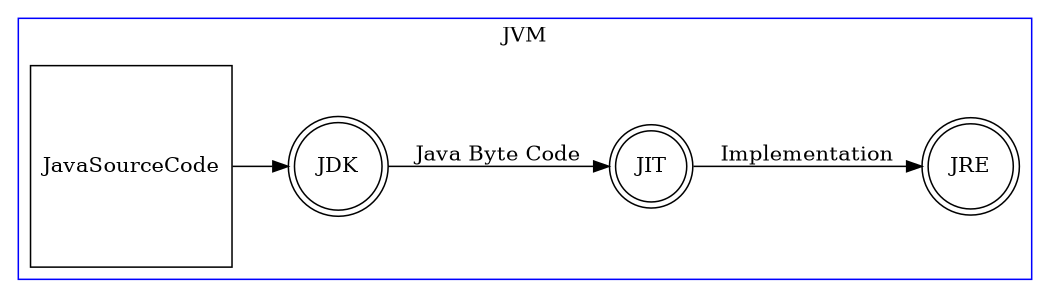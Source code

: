 digraph {
    rankdir=LR;
    rankdir=LR;
    size="8,5"
    size="7"
    node [shape = square];
    JavaSourceCode
    node [shape = doublecircle];
    JDK JIT JRE;
    node [shape = circle];
    node [shape = circle];

    subgraph cluster {
    JavaSourceCode -> JDK
    JDK -> JIT [ label = "Java Byte Code" ];
    JIT -> JRE [ label = "Implementation" ];
    }

    subgraph cluster {
    JIT
    color=blue;
    label = "JVM"
    }
}